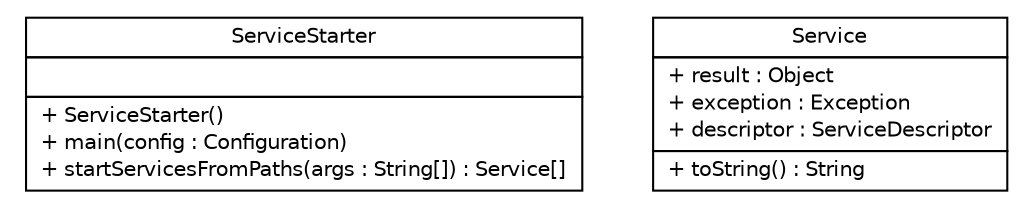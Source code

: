 #!/usr/local/bin/dot
#
# Class diagram 
# Generated by UMLGraph version R5_6 (http://www.umlgraph.org/)
#

digraph G {
	edge [fontname="Helvetica",fontsize=10,labelfontname="Helvetica",labelfontsize=10];
	node [fontname="Helvetica",fontsize=10,shape=plaintext];
	nodesep=0.25;
	ranksep=0.5;
	// sorcer.com.sun.jini.start.ServiceStarter
	c40427 [label=<<table title="sorcer.com.sun.jini.start.ServiceStarter" border="0" cellborder="1" cellspacing="0" cellpadding="2" port="p" href="./ServiceStarter.html">
		<tr><td><table border="0" cellspacing="0" cellpadding="1">
<tr><td align="center" balign="center"> ServiceStarter </td></tr>
		</table></td></tr>
		<tr><td><table border="0" cellspacing="0" cellpadding="1">
<tr><td align="left" balign="left">  </td></tr>
		</table></td></tr>
		<tr><td><table border="0" cellspacing="0" cellpadding="1">
<tr><td align="left" balign="left"> + ServiceStarter() </td></tr>
<tr><td align="left" balign="left"> + main(config : Configuration) </td></tr>
<tr><td align="left" balign="left"> + startServicesFromPaths(args : String[]) : Service[] </td></tr>
		</table></td></tr>
		</table>>, URL="./ServiceStarter.html", fontname="Helvetica", fontcolor="black", fontsize=10.0];
	// sorcer.com.sun.jini.start.Service
	c40428 [label=<<table title="sorcer.com.sun.jini.start.Service" border="0" cellborder="1" cellspacing="0" cellpadding="2" port="p" href="./Service.html">
		<tr><td><table border="0" cellspacing="0" cellpadding="1">
<tr><td align="center" balign="center"> Service </td></tr>
		</table></td></tr>
		<tr><td><table border="0" cellspacing="0" cellpadding="1">
<tr><td align="left" balign="left"> + result : Object </td></tr>
<tr><td align="left" balign="left"> + exception : Exception </td></tr>
<tr><td align="left" balign="left"> + descriptor : ServiceDescriptor </td></tr>
		</table></td></tr>
		<tr><td><table border="0" cellspacing="0" cellpadding="1">
<tr><td align="left" balign="left"> + toString() : String </td></tr>
		</table></td></tr>
		</table>>, URL="./Service.html", fontname="Helvetica", fontcolor="black", fontsize=10.0];
}

